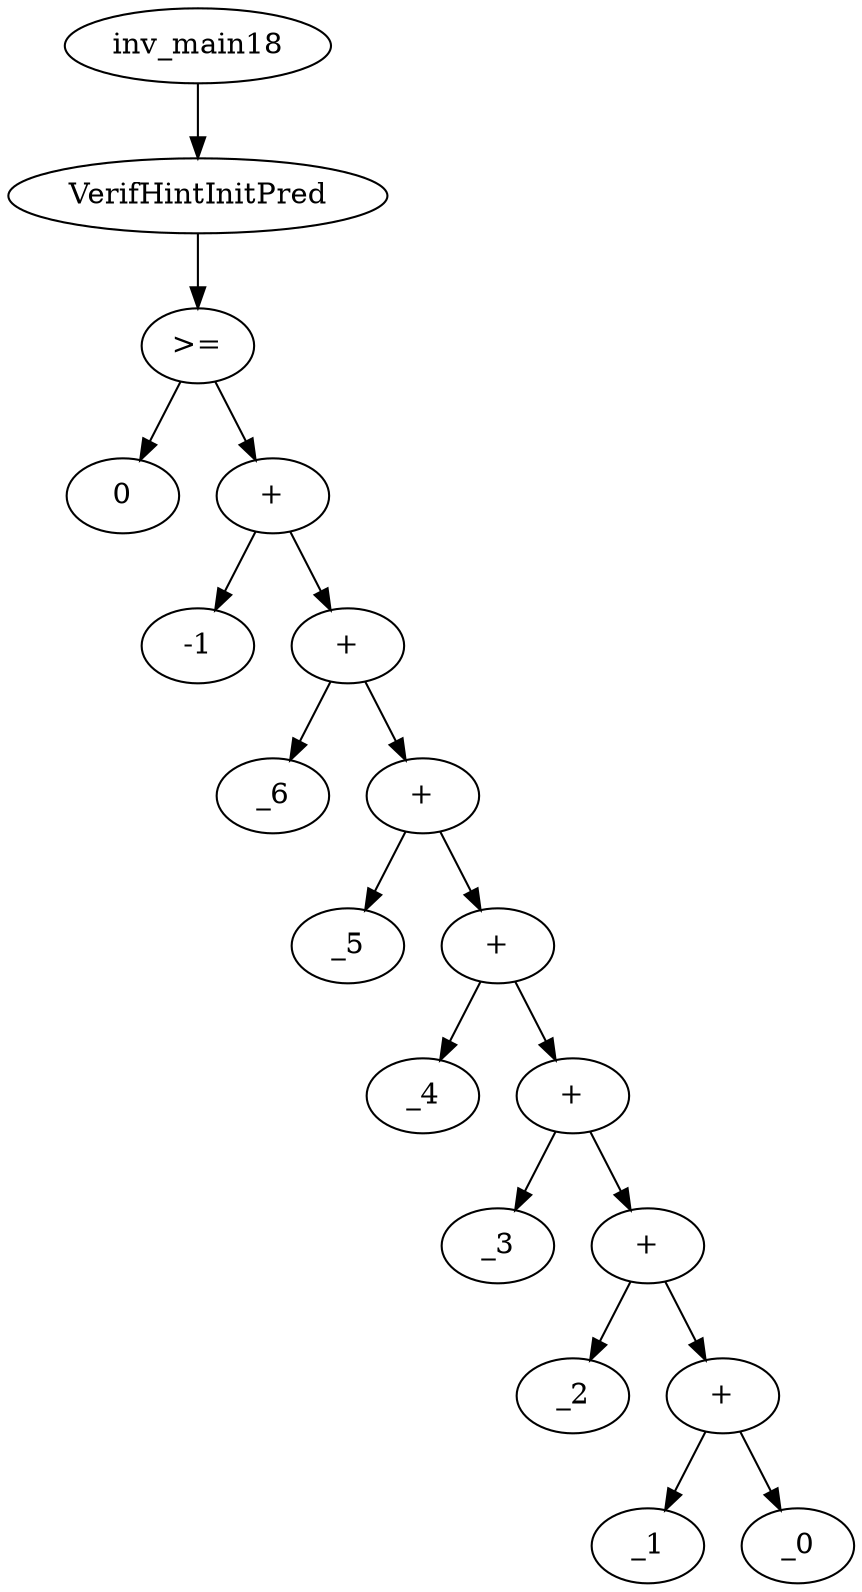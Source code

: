 digraph dag {
0 [label="inv_main18"];
1 [label="VerifHintInitPred"];
2 [label=">="];
3 [label="0"];
4 [label="+"];
5 [label="-1"];
6 [label="+"];
7 [label="_6"];
8 [label="+"];
9 [label="_5"];
10 [label="+"];
11 [label="_4"];
12 [label="+"];
13 [label="_3"];
14 [label="+"];
15 [label="_2"];
16 [label="+"];
17 [label="_1"];
18 [label="_0"];
0->1
1->2
2->4
2 -> 3
4->6
4 -> 5
6->8
6 -> 7
8->10
8 -> 9
10->12
10 -> 11
12->14
12 -> 13
14->16
14 -> 15
16->18
16 -> 17
}
